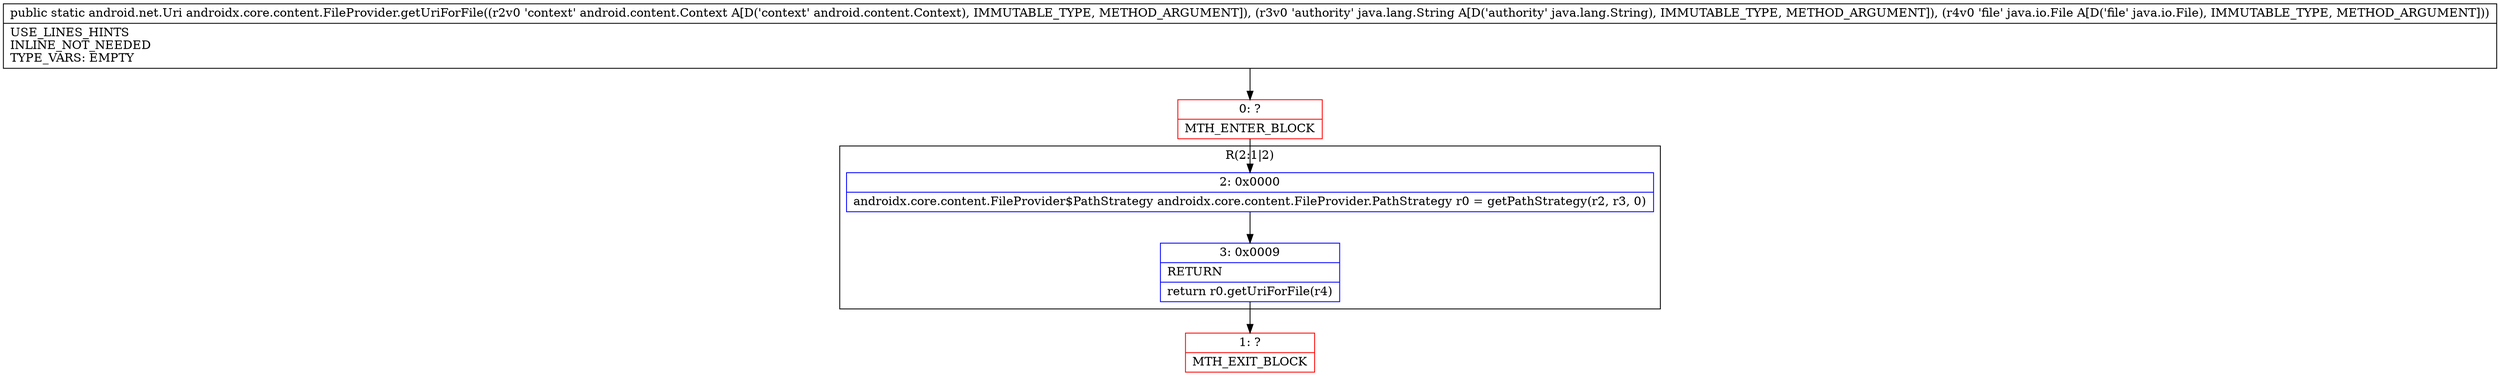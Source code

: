 digraph "CFG forandroidx.core.content.FileProvider.getUriForFile(Landroid\/content\/Context;Ljava\/lang\/String;Ljava\/io\/File;)Landroid\/net\/Uri;" {
subgraph cluster_Region_651055400 {
label = "R(2:1|2)";
node [shape=record,color=blue];
Node_2 [shape=record,label="{2\:\ 0x0000|androidx.core.content.FileProvider$PathStrategy androidx.core.content.FileProvider.PathStrategy r0 = getPathStrategy(r2, r3, 0)\l}"];
Node_3 [shape=record,label="{3\:\ 0x0009|RETURN\l|return r0.getUriForFile(r4)\l}"];
}
Node_0 [shape=record,color=red,label="{0\:\ ?|MTH_ENTER_BLOCK\l}"];
Node_1 [shape=record,color=red,label="{1\:\ ?|MTH_EXIT_BLOCK\l}"];
MethodNode[shape=record,label="{public static android.net.Uri androidx.core.content.FileProvider.getUriForFile((r2v0 'context' android.content.Context A[D('context' android.content.Context), IMMUTABLE_TYPE, METHOD_ARGUMENT]), (r3v0 'authority' java.lang.String A[D('authority' java.lang.String), IMMUTABLE_TYPE, METHOD_ARGUMENT]), (r4v0 'file' java.io.File A[D('file' java.io.File), IMMUTABLE_TYPE, METHOD_ARGUMENT]))  | USE_LINES_HINTS\lINLINE_NOT_NEEDED\lTYPE_VARS: EMPTY\l}"];
MethodNode -> Node_0;Node_2 -> Node_3;
Node_3 -> Node_1;
Node_0 -> Node_2;
}

